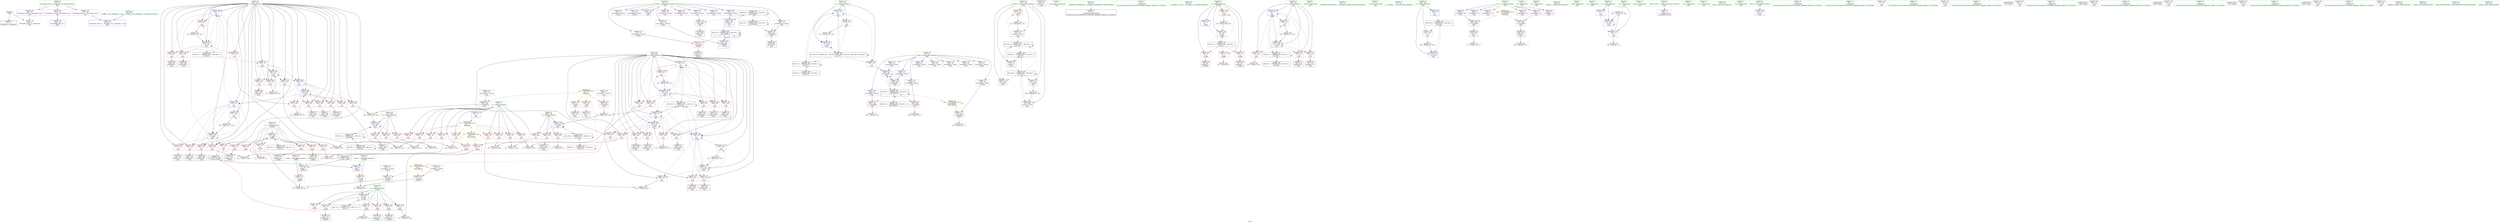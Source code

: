digraph "SVFG" {
	label="SVFG";

	Node0x55926ecffc70 [shape=record,color=grey,label="{NodeID: 0\nNullPtr}"];
	Node0x55926ecffc70 -> Node0x55926ed284d0[style=solid];
	Node0x55926ecffc70 -> Node0x55926ed349b0[style=solid];
	Node0x55926ed2a820 [shape=record,color=red,label="{NodeID: 194\n393\<--163\n\<--i\nmain\n}"];
	Node0x55926ed2a820 -> Node0x55926ed2a0d0[style=solid];
	Node0x55926ed27b90 [shape=record,color=purple,label="{NodeID: 111\n407\<--10\narrayidx102\<--visited\nmain\n}"];
	Node0x55926ed27b90 -> Node0x55926ed34550[style=solid];
	Node0x55926ed14d60 [shape=record,color=green,label="{NodeID: 28\n18\<--19\nmines\<--mines_field_insensitive\nGlob }"];
	Node0x55926ed14d60 -> Node0x55926ed27c60[style=solid];
	Node0x55926ed14d60 -> Node0x55926ed27d30[style=solid];
	Node0x55926ed14d60 -> Node0x55926ed27e00[style=solid];
	Node0x55926ed14d60 -> Node0x55926ed27ed0[style=solid];
	Node0x55926ed14d60 -> Node0x55926ed2c6e0[style=solid];
	Node0x55926ed14d60 -> Node0x55926ed2c7b0[style=solid];
	Node0x55926ed14d60 -> Node0x55926ed2c880[style=solid];
	Node0x55926ed14d60 -> Node0x55926ed2c950[style=solid];
	Node0x55926ed14d60 -> Node0x55926ed2ca20[style=solid];
	Node0x55926ed14d60 -> Node0x55926ed2caf0[style=solid];
	Node0x55926ed31d40 [shape=record,color=black,label="{NodeID: 388\nMR_12V_2 = PHI(MR_12V_3, MR_12V_1, )\npts\{77 \}\n}"];
	Node0x55926ed31d40 -> Node0x55926ed34d20[style=dashed];
	Node0x55926ed2bee0 [shape=record,color=red,label="{NodeID: 222\n411\<--173\n\<--counter\nmain\n}"];
	Node0x55926ed2bee0 -> Node0x55926ed39370[style=solid];
	Node0x55926ed2da20 [shape=record,color=red,label="{NodeID: 139\n113\<--16\n\<--n\n_Z3dfsii\n}"];
	Node0x55926ed2da20 -> Node0x55926ed3b770[style=solid];
	Node0x55926ed285d0 [shape=record,color=black,label="{NodeID: 56\n156\<--14\nmain_ret\<--\nmain\n}"];
	Node0x55926ed3acf0 [shape=record,color=grey,label="{NodeID: 333\n261 = cmp(259, 260, )\n}"];
	Node0x55926ed35540 [shape=record,color=blue,label="{NodeID: 250\n165\<--14\nj\<--\nmain\n}"];
	Node0x55926ed35540 -> Node0x55926ed2aa90[style=dashed];
	Node0x55926ed35540 -> Node0x55926ed2ab60[style=dashed];
	Node0x55926ed35540 -> Node0x55926ed2ac30[style=dashed];
	Node0x55926ed35540 -> Node0x55926ed2ad00[style=dashed];
	Node0x55926ed35540 -> Node0x55926ed2add0[style=dashed];
	Node0x55926ed35540 -> Node0x55926ed2aea0[style=dashed];
	Node0x55926ed35540 -> Node0x55926ed35540[style=dashed];
	Node0x55926ed35540 -> Node0x55926ed35c90[style=dashed];
	Node0x55926ed35540 -> Node0x55926ed35fd0[style=dashed];
	Node0x55926ed35540 -> Node0x55926ed364b0[style=dashed];
	Node0x55926ed35540 -> Node0x55926ed580b0[style=dashed];
	Node0x55926ed2f0e0 [shape=record,color=red,label="{NodeID: 167\n136\<--78\n\<--l\n_Z3dfsii\n}"];
	Node0x55926ed2f0e0 -> Node0x55926ed28e20[style=solid];
	Node0x55926ed29cc0 [shape=record,color=black,label="{NodeID: 84\n349\<--348\nidxprom69\<--\nmain\n}"];
	Node0x55926ecfb620 [shape=record,color=green,label="{NodeID: 1\n7\<--1\n__dso_handle\<--dummyObj\nGlob }"];
	Node0x55926ed2a8f0 [shape=record,color=red,label="{NodeID: 195\n402\<--163\n\<--i\nmain\n}"];
	Node0x55926ed2a8f0 -> Node0x55926ed2a270[style=solid];
	Node0x55926ed27c60 [shape=record,color=purple,label="{NodeID: 112\n135\<--18\narrayidx20\<--mines\n_Z3dfsii\n}"];
	Node0x55926ed12a30 [shape=record,color=green,label="{NodeID: 29\n38\<--42\nllvm.global_ctors\<--llvm.global_ctors_field_insensitive\nGlob }"];
	Node0x55926ed12a30 -> Node0x55926ed2d580[style=solid];
	Node0x55926ed12a30 -> Node0x55926ed2d680[style=solid];
	Node0x55926ed12a30 -> Node0x55926ed2d780[style=solid];
	Node0x55926ed32240 [shape=record,color=black,label="{NodeID: 389\nMR_14V_2 = PHI(MR_14V_3, MR_14V_1, )\npts\{79 \}\n}"];
	Node0x55926ed32240 -> Node0x55926ed34df0[style=dashed];
	Node0x55926ed2bfb0 [shape=record,color=red,label="{NodeID: 223\n428\<--173\n\<--counter\nmain\n}"];
	Node0x55926ed2daf0 [shape=record,color=red,label="{NodeID: 140\n203\<--16\n\<--n\nmain\n}"];
	Node0x55926ed2daf0 -> Node0x55926ed3bef0[style=solid];
	Node0x55926ed286a0 [shape=record,color=black,label="{NodeID: 57\n51\<--52\n\<--_ZNSt8ios_base4InitD1Ev\nCan only get source location for instruction, argument, global var or function.}"];
	Node0x55926ed3ae70 [shape=record,color=grey,label="{NodeID: 334\n250 = cmp(249, 14, )\n}"];
	Node0x55926ed35610 [shape=record,color=blue,label="{NodeID: 251\n171\<--14\nx\<--\nmain\n}"];
	Node0x55926ed35610 -> Node0x55926ed2bc70[style=dashed];
	Node0x55926ed35610 -> Node0x55926ed2bd40[style=dashed];
	Node0x55926ed35610 -> Node0x55926ed35610[style=dashed];
	Node0x55926ed35610 -> Node0x55926ed35950[style=dashed];
	Node0x55926ed35610 -> Node0x55926ed515b0[style=dashed];
	Node0x55926ed35610 -> Node0x55926ed51fb0[style=dashed];
	Node0x55926ed2f1b0 [shape=record,color=red,label="{NodeID: 168\n143\<--78\n\<--l\n_Z3dfsii\n|{<s0>3}}"];
	Node0x55926ed2f1b0:s0 -> Node0x55926ed74240[style=solid,color=red];
	Node0x55926ed29d90 [shape=record,color=black,label="{NodeID: 85\n352\<--351\nidxprom71\<--\nmain\n}"];
	Node0x55926ecfec30 [shape=record,color=green,label="{NodeID: 2\n14\<--1\n\<--dummyObj\nCan only get source location for instruction, argument, global var or function.}"];
	Node0x55926ed2a9c0 [shape=record,color=red,label="{NodeID: 196\n421\<--163\n\<--i\nmain\n}"];
	Node0x55926ed2a9c0 -> Node0x55926ed39970[style=solid];
	Node0x55926ed27d30 [shape=record,color=purple,label="{NodeID: 113\n138\<--18\narrayidx22\<--mines\n_Z3dfsii\n}"];
	Node0x55926ed27d30 -> Node0x55926ed2f4f0[style=solid];
	Node0x55926ed12b00 [shape=record,color=green,label="{NodeID: 30\n43\<--44\n__cxx_global_var_init\<--__cxx_global_var_init_field_insensitive\n}"];
	Node0x55926ed32330 [shape=record,color=black,label="{NodeID: 390\nMR_16V_2 = PHI(MR_16V_6, MR_16V_1, )\npts\{120000 \}\n|{|<s3>3|<s4>10}}"];
	Node0x55926ed32330 -> Node0x55926ed2f420[style=dashed];
	Node0x55926ed32330 -> Node0x55926ed34ec0[style=dashed];
	Node0x55926ed32330 -> Node0x55926ed32330[style=dashed];
	Node0x55926ed32330:s3 -> Node0x55926ed32330[style=dashed,color=blue];
	Node0x55926ed32330:s4 -> Node0x55926ed4a8b0[style=dashed,color=blue];
	Node0x55926ed2c080 [shape=record,color=red,label="{NodeID: 224\n239\<--238\n\<--arrayidx15\nmain\n}"];
	Node0x55926ed2c080 -> Node0x55926ed391f0[style=solid];
	Node0x55926ed2dbc0 [shape=record,color=red,label="{NodeID: 141\n220\<--16\n\<--n\nmain\n}"];
	Node0x55926ed2dbc0 -> Node0x55926ed3bbf0[style=solid];
	Node0x55926ed287a0 [shape=record,color=black,label="{NodeID: 58\n90\<--89\nidxprom\<--\n_Z3dfsii\n}"];
	Node0x55926ed3aff0 [shape=record,color=grey,label="{NodeID: 335\n227 = cmp(225, 226, )\n}"];
	Node0x55926ed356e0 [shape=record,color=blue,label="{NodeID: 252\n161\<--14\nd\<--\nmain\n}"];
	Node0x55926ed356e0 -> Node0x55926ed2f690[style=dashed];
	Node0x55926ed356e0 -> Node0x55926ed2f760[style=dashed];
	Node0x55926ed356e0 -> Node0x55926ed2f830[style=dashed];
	Node0x55926ed356e0 -> Node0x55926ed2f900[style=dashed];
	Node0x55926ed356e0 -> Node0x55926ed356e0[style=dashed];
	Node0x55926ed356e0 -> Node0x55926ed35a20[style=dashed];
	Node0x55926ed356e0 -> Node0x55926ed4fcb0[style=dashed];
	Node0x55926ed2f280 [shape=record,color=red,label="{NodeID: 169\n92\<--91\n\<--arrayidx\n_Z3dfsii\n}"];
	Node0x55926ed2f280 -> Node0x55926ed38d70[style=solid];
	Node0x55926ed29e60 [shape=record,color=black,label="{NodeID: 86\n355\<--354\ntobool73\<--\nmain\n}"];
	Node0x55926ecfea60 [shape=record,color=green,label="{NodeID: 3\n20\<--1\n_ZL2dx\<--dummyObj\nGlob }"];
	Node0x55926ed2aa90 [shape=record,color=red,label="{NodeID: 197\n225\<--165\n\<--j\nmain\n}"];
	Node0x55926ed2aa90 -> Node0x55926ed3aff0[style=solid];
	Node0x55926ed27e00 [shape=record,color=purple,label="{NodeID: 114\n286\<--18\narrayidx36\<--mines\nmain\n}"];
	Node0x55926ed12bd0 [shape=record,color=green,label="{NodeID: 31\n47\<--48\n_ZNSt8ios_base4InitC1Ev\<--_ZNSt8ios_base4InitC1Ev_field_insensitive\n}"];
	Node0x55926ed2c150 [shape=record,color=red,label="{NodeID: 225\n246\<--245\n\<--arrayidx17\nmain\n}"];
	Node0x55926ed2c150 -> Node0x55926ed394f0[style=solid];
	Node0x55926ed2dc90 [shape=record,color=red,label="{NodeID: 142\n226\<--16\n\<--n\nmain\n}"];
	Node0x55926ed2dc90 -> Node0x55926ed3aff0[style=solid];
	Node0x55926ed28870 [shape=record,color=black,label="{NodeID: 59\n97\<--96\nidxprom1\<--\n_Z3dfsii\n}"];
	Node0x55926ed3b170 [shape=record,color=grey,label="{NodeID: 336\n233 = cmp(232, 86, )\n}"];
	Node0x55926ed357b0 [shape=record,color=blue,label="{NodeID: 253\n167\<--240\nk\<--add\nmain\n}"];
	Node0x55926ed357b0 -> Node0x55926ed2b790[style=dashed];
	Node0x55926ed357b0 -> Node0x55926ed2b860[style=dashed];
	Node0x55926ed357b0 -> Node0x55926ed2b930[style=dashed];
	Node0x55926ed357b0 -> Node0x55926ed357b0[style=dashed];
	Node0x55926ed357b0 -> Node0x55926ed4d4b0[style=dashed];
	Node0x55926ed2f350 [shape=record,color=red,label="{NodeID: 170\n99\<--98\n\<--arrayidx2\n_Z3dfsii\n}"];
	Node0x55926ed2f350 -> Node0x55926ed38bf0[style=solid];
	Node0x55926ed29f30 [shape=record,color=black,label="{NodeID: 87\n358\<--357\nidxprom75\<--\nmain\n}"];
	Node0x55926ed10f90 [shape=record,color=green,label="{NodeID: 4\n21\<--1\n_ZL2dy\<--dummyObj\nGlob }"];
	Node0x55926ed2ab60 [shape=record,color=red,label="{NodeID: 198\n242\<--165\n\<--j\nmain\n}"];
	Node0x55926ed2ab60 -> Node0x55926ed394f0[style=solid];
	Node0x55926ed27ed0 [shape=record,color=purple,label="{NodeID: 115\n289\<--18\narrayidx38\<--mines\nmain\n}"];
	Node0x55926ed27ed0 -> Node0x55926ed35af0[style=solid];
	Node0x55926ed12ca0 [shape=record,color=green,label="{NodeID: 32\n53\<--54\n__cxa_atexit\<--__cxa_atexit_field_insensitive\n}"];
	Node0x55926ed571e0 [shape=record,color=black,label="{NodeID: 392\nMR_26V_3 = PHI(MR_26V_4, MR_26V_2, )\npts\{160 \}\n}"];
	Node0x55926ed571e0 -> Node0x55926ed2f5c0[style=dashed];
	Node0x55926ed571e0 -> Node0x55926ed367f0[style=dashed];
	Node0x55926ed388f0 [shape=record,color=grey,label="{NodeID: 309\n275 = Binary(274, 150, )\n}"];
	Node0x55926ed388f0 -> Node0x55926ed35950[style=solid];
	Node0x55926ed2c220 [shape=record,color=red,label="{NodeID: 226\n269\<--268\n\<--arrayidx29\nmain\n}"];
	Node0x55926ed2c220 -> Node0x55926ed294a0[style=solid];
	Node0x55926ed2dd60 [shape=record,color=red,label="{NodeID: 143\n253\<--16\n\<--n\nmain\n}"];
	Node0x55926ed2dd60 -> Node0x55926ed3ab70[style=solid];
	Node0x55926ed28940 [shape=record,color=black,label="{NodeID: 60\n117\<--116\nidxprom11\<--\n_Z3dfsii\n}"];
	Node0x55926ed3b2f0 [shape=record,color=grey,label="{NodeID: 337\n346 = cmp(345, 14, )\n}"];
	Node0x55926ed35880 [shape=record,color=blue,label="{NodeID: 254\n169\<--247\nl\<--add18\nmain\n}"];
	Node0x55926ed35880 -> Node0x55926ed2ba00[style=dashed];
	Node0x55926ed35880 -> Node0x55926ed2bad0[style=dashed];
	Node0x55926ed35880 -> Node0x55926ed2bba0[style=dashed];
	Node0x55926ed35880 -> Node0x55926ed35880[style=dashed];
	Node0x55926ed35880 -> Node0x55926ed4d9b0[style=dashed];
	Node0x55926ed2f420 [shape=record,color=red,label="{NodeID: 171\n122\<--121\n\<--arrayidx14\n_Z3dfsii\n}"];
	Node0x55926ed2f420 -> Node0x55926ed28ae0[style=solid];
	Node0x55926ed2a000 [shape=record,color=black,label="{NodeID: 88\n361\<--360\nidxprom77\<--\nmain\n}"];
	Node0x55926ed11020 [shape=record,color=green,label="{NodeID: 5\n22\<--1\n.str\<--dummyObj\nGlob }"];
	Node0x55926ed2ac30 [shape=record,color=red,label="{NodeID: 199\n287\<--165\n\<--j\nmain\n}"];
	Node0x55926ed2ac30 -> Node0x55926ed29640[style=solid];
	Node0x55926ed2c6e0 [shape=record,color=purple,label="{NodeID: 116\n303\<--18\narrayidx47\<--mines\nmain\n}"];
	Node0x55926ed12d70 [shape=record,color=green,label="{NodeID: 33\n52\<--58\n_ZNSt8ios_base4InitD1Ev\<--_ZNSt8ios_base4InitD1Ev_field_insensitive\n}"];
	Node0x55926ed12d70 -> Node0x55926ed286a0[style=solid];
	Node0x55926ed576b0 [shape=record,color=black,label="{NodeID: 393\nMR_28V_2 = PHI(MR_28V_3, MR_28V_1, )\npts\{162 \}\n}"];
	Node0x55926ed576b0 -> Node0x55926ed4fcb0[style=dashed];
	Node0x55926ed38a70 [shape=record,color=grey,label="{NodeID: 310\n280 = Binary(279, 150, )\n}"];
	Node0x55926ed38a70 -> Node0x55926ed35a20[style=solid];
	Node0x55926ed2c2f0 [shape=record,color=red,label="{NodeID: 227\n297\<--296\n\<--arrayidx42\nmain\n}"];
	Node0x55926ed2c2f0 -> Node0x55926ed298b0[style=solid];
	Node0x55926ed2de30 [shape=record,color=red,label="{NodeID: 144\n260\<--16\n\<--n\nmain\n}"];
	Node0x55926ed2de30 -> Node0x55926ed3acf0[style=solid];
	Node0x55926ed28a10 [shape=record,color=black,label="{NodeID: 61\n120\<--119\nidxprom13\<--\n_Z3dfsii\n}"];
	Node0x55926ed3b470 [shape=record,color=grey,label="{NodeID: 338\n337 = cmp(335, 336, )\n}"];
	Node0x55926ed35950 [shape=record,color=blue,label="{NodeID: 255\n171\<--275\nx\<--inc31\nmain\n}"];
	Node0x55926ed35950 -> Node0x55926ed51fb0[style=dashed];
	Node0x55926ed2f4f0 [shape=record,color=red,label="{NodeID: 172\n139\<--138\n\<--arrayidx22\n_Z3dfsii\n}"];
	Node0x55926ed2f4f0 -> Node0x55926ed3b8f0[style=solid];
	Node0x55926ed2a0d0 [shape=record,color=black,label="{NodeID: 89\n394\<--393\nidxprom93\<--\nmain\n}"];
	Node0x55926ecfefc0 [shape=record,color=green,label="{NodeID: 6\n24\<--1\n.str.1\<--dummyObj\nGlob }"];
	Node0x55926ed2ad00 [shape=record,color=red,label="{NodeID: 200\n294\<--165\n\<--j\nmain\n}"];
	Node0x55926ed2ad00 -> Node0x55926ed297e0[style=solid];
	Node0x55926ed2c7b0 [shape=record,color=purple,label="{NodeID: 117\n306\<--18\narrayidx49\<--mines\nmain\n}"];
	Node0x55926ed2c7b0 -> Node0x55926ed35bc0[style=solid];
	Node0x55926ed12e40 [shape=record,color=green,label="{NodeID: 34\n65\<--66\n_Z3dfsii\<--_Z3dfsii_field_insensitive\n}"];
	Node0x55926ed57bb0 [shape=record,color=black,label="{NodeID: 394\nMR_30V_2 = PHI(MR_30V_13, MR_30V_1, )\npts\{164 \}\n}"];
	Node0x55926ed57bb0 -> Node0x55926ed352d0[style=dashed];
	Node0x55926ed38bf0 [shape=record,color=grey,label="{NodeID: 311\n100 = Binary(95, 99, )\n}"];
	Node0x55926ed38bf0 -> Node0x55926ed34df0[style=solid];
	Node0x55926ed2c3c0 [shape=record,color=red,label="{NodeID: 228\n345\<--344\n\<--arrayidx66\nmain\n}"];
	Node0x55926ed2c3c0 -> Node0x55926ed3b2f0[style=solid];
	Node0x55926ed2df00 [shape=record,color=red,label="{NodeID: 145\n330\<--16\n\<--n\nmain\n}"];
	Node0x55926ed2df00 -> Node0x55926ed3b5f0[style=solid];
	Node0x55926ed28ae0 [shape=record,color=black,label="{NodeID: 62\n123\<--122\ntobool\<--\n_Z3dfsii\n}"];
	Node0x55926ed3b5f0 [shape=record,color=grey,label="{NodeID: 339\n331 = cmp(329, 330, )\n}"];
	Node0x55926ed35a20 [shape=record,color=blue,label="{NodeID: 256\n161\<--280\nd\<--inc33\nmain\n}"];
	Node0x55926ed35a20 -> Node0x55926ed2f690[style=dashed];
	Node0x55926ed35a20 -> Node0x55926ed2f760[style=dashed];
	Node0x55926ed35a20 -> Node0x55926ed2f830[style=dashed];
	Node0x55926ed35a20 -> Node0x55926ed2f900[style=dashed];
	Node0x55926ed35a20 -> Node0x55926ed356e0[style=dashed];
	Node0x55926ed35a20 -> Node0x55926ed35a20[style=dashed];
	Node0x55926ed35a20 -> Node0x55926ed4fcb0[style=dashed];
	Node0x55926ed2f5c0 [shape=record,color=red,label="{NodeID: 173\n425\<--159\n\<--T\nmain\n}"];
	Node0x55926ed2f5c0 -> Node0x55926ed39af0[style=solid];
	Node0x55926ed2a1a0 [shape=record,color=black,label="{NodeID: 90\n397\<--396\nidxprom95\<--\nmain\n}"];
	Node0x55926ecff050 [shape=record,color=green,label="{NodeID: 7\n26\<--1\nstdin\<--dummyObj\nGlob }"];
	Node0x55926ed4d4b0 [shape=record,color=black,label="{NodeID: 367\nMR_34V_4 = PHI(MR_34V_5, MR_34V_3, )\npts\{168 \}\n}"];
	Node0x55926ed4d4b0 -> Node0x55926ed357b0[style=dashed];
	Node0x55926ed4d4b0 -> Node0x55926ed4d4b0[style=dashed];
	Node0x55926ed4d4b0 -> Node0x55926ed585b0[style=dashed];
	Node0x55926ed2add0 [shape=record,color=red,label="{NodeID: 201\n304\<--165\n\<--j\nmain\n}"];
	Node0x55926ed2add0 -> Node0x55926ed29a50[style=solid];
	Node0x55926ed2c880 [shape=record,color=purple,label="{NodeID: 118\n341\<--18\narrayidx64\<--mines\nmain\n}"];
	Node0x55926ed12f10 [shape=record,color=green,label="{NodeID: 35\n70\<--71\ni.addr\<--i.addr_field_insensitive\n_Z3dfsii\n}"];
	Node0x55926ed12f10 -> Node0x55926ed2e3e0[style=solid];
	Node0x55926ed12f10 -> Node0x55926ed34ab0[style=solid];
	Node0x55926ed580b0 [shape=record,color=black,label="{NodeID: 395\nMR_32V_2 = PHI(MR_32V_11, MR_32V_1, )\npts\{166 \}\n}"];
	Node0x55926ed580b0 -> Node0x55926ed35540[style=dashed];
	Node0x55926ed580b0 -> Node0x55926ed35fd0[style=dashed];
	Node0x55926ed580b0 -> Node0x55926ed364b0[style=dashed];
	Node0x55926ed580b0 -> Node0x55926ed580b0[style=dashed];
	Node0x55926ed38d70 [shape=record,color=grey,label="{NodeID: 312\n93 = Binary(88, 92, )\n}"];
	Node0x55926ed38d70 -> Node0x55926ed34d20[style=solid];
	Node0x55926ed2c490 [shape=record,color=red,label="{NodeID: 229\n354\<--353\n\<--arrayidx72\nmain\n}"];
	Node0x55926ed2c490 -> Node0x55926ed29e60[style=solid];
	Node0x55926ed2dfd0 [shape=record,color=red,label="{NodeID: 146\n336\<--16\n\<--n\nmain\n}"];
	Node0x55926ed2dfd0 -> Node0x55926ed3b470[style=solid];
	Node0x55926ed28bb0 [shape=record,color=black,label="{NodeID: 63\n126\<--125\nidxprom15\<--\n_Z3dfsii\n}"];
	Node0x55926ed5c880 [shape=record,color=yellow,style=double,label="{NodeID: 423\n42V_1 = ENCHI(MR_42V_0)\npts\{90000 \}\nFun[main]}"];
	Node0x55926ed5c880 -> Node0x55926ed2c220[style=dashed];
	Node0x55926ed5c880 -> Node0x55926ed2c2f0[style=dashed];
	Node0x55926ed3b770 [shape=record,color=grey,label="{NodeID: 340\n114 = cmp(112, 113, )\n}"];
	Node0x55926ed35af0 [shape=record,color=blue,label="{NodeID: 257\n289\<--283\narrayidx38\<--\nmain\n}"];
	Node0x55926ed35af0 -> Node0x55926ed35af0[style=dashed];
	Node0x55926ed35af0 -> Node0x55926ed35bc0[style=dashed];
	Node0x55926ed35af0 -> Node0x55926ed51ab0[style=dashed];
	Node0x55926ed2f690 [shape=record,color=red,label="{NodeID: 174\n232\<--161\n\<--d\nmain\n}"];
	Node0x55926ed2f690 -> Node0x55926ed3b170[style=solid];
	Node0x55926ed2a270 [shape=record,color=black,label="{NodeID: 91\n403\<--402\nidxprom99\<--\nmain\n}"];
	Node0x55926ecffec0 [shape=record,color=green,label="{NodeID: 8\n27\<--1\n.str.2\<--dummyObj\nGlob }"];
	Node0x55926ed4d9b0 [shape=record,color=black,label="{NodeID: 368\nMR_36V_4 = PHI(MR_36V_5, MR_36V_3, )\npts\{170 \}\n}"];
	Node0x55926ed4d9b0 -> Node0x55926ed35880[style=dashed];
	Node0x55926ed4d9b0 -> Node0x55926ed4d9b0[style=dashed];
	Node0x55926ed4d9b0 -> Node0x55926ed58ab0[style=dashed];
	Node0x55926ed2aea0 [shape=record,color=red,label="{NodeID: 202\n310\<--165\n\<--j\nmain\n}"];
	Node0x55926ed2aea0 -> Node0x55926ed39df0[style=solid];
	Node0x55926ed2c950 [shape=record,color=purple,label="{NodeID: 119\n344\<--18\narrayidx66\<--mines\nmain\n}"];
	Node0x55926ed2c950 -> Node0x55926ed2c3c0[style=solid];
	Node0x55926ed12fe0 [shape=record,color=green,label="{NodeID: 36\n72\<--73\nj.addr\<--j.addr_field_insensitive\n_Z3dfsii\n}"];
	Node0x55926ed12fe0 -> Node0x55926ed2e4b0[style=solid];
	Node0x55926ed12fe0 -> Node0x55926ed34b80[style=solid];
	Node0x55926ed585b0 [shape=record,color=black,label="{NodeID: 396\nMR_34V_2 = PHI(MR_34V_3, MR_34V_1, )\npts\{168 \}\n}"];
	Node0x55926ed585b0 -> Node0x55926ed4d4b0[style=dashed];
	Node0x55926ed585b0 -> Node0x55926ed585b0[style=dashed];
	Node0x55926ed38ef0 [shape=record,color=grey,label="{NodeID: 313\n193 = Binary(192, 194, )\n}"];
	Node0x55926ed38ef0 -> Node0x55926ed35200[style=solid];
	Node0x55926ed2c560 [shape=record,color=red,label="{NodeID: 230\n399\<--398\n\<--arrayidx96\nmain\n}"];
	Node0x55926ed2c560 -> Node0x55926ed3c070[style=solid];
	Node0x55926ed2e0a0 [shape=record,color=red,label="{NodeID: 147\n384\<--16\n\<--n\nmain\n}"];
	Node0x55926ed2e0a0 -> Node0x55926ed3c370[style=solid];
	Node0x55926ed28c80 [shape=record,color=black,label="{NodeID: 64\n129\<--128\nidxprom17\<--\n_Z3dfsii\n}"];
	Node0x55926ed3b8f0 [shape=record,color=grey,label="{NodeID: 341\n140 = cmp(139, 14, )\n}"];
	Node0x55926ed35bc0 [shape=record,color=blue,label="{NodeID: 258\n306\<--194\narrayidx49\<--\nmain\n}"];
	Node0x55926ed35bc0 -> Node0x55926ed35af0[style=dashed];
	Node0x55926ed35bc0 -> Node0x55926ed51ab0[style=dashed];
	Node0x55926ed2f760 [shape=record,color=red,label="{NodeID: 175\n236\<--161\n\<--d\nmain\n}"];
	Node0x55926ed2f760 -> Node0x55926ed29160[style=solid];
	Node0x55926ed2a340 [shape=record,color=black,label="{NodeID: 92\n406\<--405\nidxprom101\<--\nmain\n}"];
	Node0x55926ecfff90 [shape=record,color=green,label="{NodeID: 9\n29\<--1\n.str.3\<--dummyObj\nGlob }"];
	Node0x55926ed2af70 [shape=record,color=red,label="{NodeID: 203\n335\<--165\n\<--j\nmain\n}"];
	Node0x55926ed2af70 -> Node0x55926ed3b470[style=solid];
	Node0x55926ed2ca20 [shape=record,color=purple,label="{NodeID: 120\n395\<--18\narrayidx94\<--mines\nmain\n}"];
	Node0x55926ed130b0 [shape=record,color=green,label="{NodeID: 37\n74\<--75\nd\<--d_field_insensitive\n_Z3dfsii\n}"];
	Node0x55926ed130b0 -> Node0x55926ed2e580[style=solid];
	Node0x55926ed130b0 -> Node0x55926ed2e650[style=solid];
	Node0x55926ed130b0 -> Node0x55926ed2e720[style=solid];
	Node0x55926ed130b0 -> Node0x55926ed2e7f0[style=solid];
	Node0x55926ed130b0 -> Node0x55926ed34c50[style=solid];
	Node0x55926ed130b0 -> Node0x55926ed34f90[style=solid];
	Node0x55926ed58ab0 [shape=record,color=black,label="{NodeID: 397\nMR_36V_2 = PHI(MR_36V_3, MR_36V_1, )\npts\{170 \}\n}"];
	Node0x55926ed58ab0 -> Node0x55926ed4d9b0[style=dashed];
	Node0x55926ed58ab0 -> Node0x55926ed58ab0[style=dashed];
	Node0x55926ed39070 [shape=record,color=grey,label="{NodeID: 314\n214 = Binary(213, 150, )\n}"];
	Node0x55926ed39070 -> Node0x55926ed353a0[style=solid];
	Node0x55926ed34550 [shape=record,color=red,label="{NodeID: 231\n408\<--407\n\<--arrayidx102\nmain\n}"];
	Node0x55926ed34550 -> Node0x55926ed2a410[style=solid];
	Node0x55926ed2e170 [shape=record,color=red,label="{NodeID: 148\n390\<--16\n\<--n\nmain\n}"];
	Node0x55926ed2e170 -> Node0x55926ed3bd70[style=solid];
	Node0x55926ed28d50 [shape=record,color=black,label="{NodeID: 65\n134\<--133\nidxprom19\<--\n_Z3dfsii\n}"];
	Node0x55926ed3ba70 [shape=record,color=grey,label="{NodeID: 342\n110 = cmp(109, 14, )\n}"];
	Node0x55926ed35c90 [shape=record,color=blue,label="{NodeID: 259\n165\<--311\nj\<--inc52\nmain\n}"];
	Node0x55926ed35c90 -> Node0x55926ed2aa90[style=dashed];
	Node0x55926ed35c90 -> Node0x55926ed2ab60[style=dashed];
	Node0x55926ed35c90 -> Node0x55926ed2ac30[style=dashed];
	Node0x55926ed35c90 -> Node0x55926ed2ad00[style=dashed];
	Node0x55926ed35c90 -> Node0x55926ed2add0[style=dashed];
	Node0x55926ed35c90 -> Node0x55926ed2aea0[style=dashed];
	Node0x55926ed35c90 -> Node0x55926ed35540[style=dashed];
	Node0x55926ed35c90 -> Node0x55926ed35c90[style=dashed];
	Node0x55926ed35c90 -> Node0x55926ed35fd0[style=dashed];
	Node0x55926ed35c90 -> Node0x55926ed364b0[style=dashed];
	Node0x55926ed35c90 -> Node0x55926ed580b0[style=dashed];
	Node0x55926ed2f830 [shape=record,color=red,label="{NodeID: 176\n243\<--161\n\<--d\nmain\n}"];
	Node0x55926ed2f830 -> Node0x55926ed29230[style=solid];
	Node0x55926ed2a410 [shape=record,color=black,label="{NodeID: 93\n409\<--408\ntobool103\<--\nmain\n}"];
	Node0x55926ecfed50 [shape=record,color=green,label="{NodeID: 10\n31\<--1\nstdout\<--dummyObj\nGlob }"];
	Node0x55926ed2b040 [shape=record,color=red,label="{NodeID: 204\n342\<--165\n\<--j\nmain\n}"];
	Node0x55926ed2b040 -> Node0x55926ed29bf0[style=solid];
	Node0x55926ed2caf0 [shape=record,color=purple,label="{NodeID: 121\n398\<--18\narrayidx96\<--mines\nmain\n}"];
	Node0x55926ed2caf0 -> Node0x55926ed2c560[style=solid];
	Node0x55926ed13180 [shape=record,color=green,label="{NodeID: 38\n76\<--77\nk\<--k_field_insensitive\n_Z3dfsii\n}"];
	Node0x55926ed13180 -> Node0x55926ed2e8c0[style=solid];
	Node0x55926ed13180 -> Node0x55926ed2e990[style=solid];
	Node0x55926ed13180 -> Node0x55926ed2ea60[style=solid];
	Node0x55926ed13180 -> Node0x55926ed2eb30[style=solid];
	Node0x55926ed13180 -> Node0x55926ed2ec00[style=solid];
	Node0x55926ed13180 -> Node0x55926ed2ecd0[style=solid];
	Node0x55926ed13180 -> Node0x55926ed34d20[style=solid];
	Node0x55926ed58fb0 [shape=record,color=black,label="{NodeID: 398\nMR_38V_2 = PHI(MR_38V_3, MR_38V_1, )\npts\{172 \}\n}"];
	Node0x55926ed58fb0 -> Node0x55926ed515b0[style=dashed];
	Node0x55926ed391f0 [shape=record,color=grey,label="{NodeID: 315\n240 = Binary(235, 239, )\n}"];
	Node0x55926ed391f0 -> Node0x55926ed357b0[style=solid];
	Node0x55926ed345e0 [shape=record,color=blue,label="{NodeID: 232\n13\<--14\nt\<--\nGlob }"];
	Node0x55926ed345e0 -> Node0x55926ed2d880[style=dashed];
	Node0x55926ed345e0 -> Node0x55926ed35200[style=dashed];
	Node0x55926ed2e240 [shape=record,color=red,label="{NodeID: 149\n176\<--26\n\<--stdin\nmain\n}"];
	Node0x55926ed2e240 -> Node0x55926ed28ef0[style=solid];
	Node0x55926ed28e20 [shape=record,color=black,label="{NodeID: 66\n137\<--136\nidxprom21\<--\n_Z3dfsii\n}"];
	Node0x55926ed3bbf0 [shape=record,color=grey,label="{NodeID: 343\n221 = cmp(219, 220, )\n}"];
	Node0x55926ed35d60 [shape=record,color=blue,label="{NodeID: 260\n163\<--316\ni\<--inc55\nmain\n}"];
	Node0x55926ed35d60 -> Node0x55926ed2fc40[style=dashed];
	Node0x55926ed35d60 -> Node0x55926ed2fd10[style=dashed];
	Node0x55926ed35d60 -> Node0x55926ed2fde0[style=dashed];
	Node0x55926ed35d60 -> Node0x55926ed2feb0[style=dashed];
	Node0x55926ed35d60 -> Node0x55926ed2ff80[style=dashed];
	Node0x55926ed35d60 -> Node0x55926ed30050[style=dashed];
	Node0x55926ed35d60 -> Node0x55926ed35d60[style=dashed];
	Node0x55926ed35d60 -> Node0x55926ed35f00[style=dashed];
	Node0x55926ed2f900 [shape=record,color=red,label="{NodeID: 177\n279\<--161\n\<--d\nmain\n}"];
	Node0x55926ed2f900 -> Node0x55926ed38a70[style=solid];
	Node0x55926ed2a4e0 [shape=record,color=purple,label="{NodeID: 94\n49\<--4\n\<--_ZStL8__ioinit\n__cxx_global_var_init\n}"];
	Node0x55926ecfee20 [shape=record,color=green,label="{NodeID: 11\n32\<--1\n.str.4\<--dummyObj\nGlob }"];
	Node0x55926ed2b110 [shape=record,color=red,label="{NodeID: 205\n351\<--165\n\<--j\nmain\n}"];
	Node0x55926ed2b110 -> Node0x55926ed29d90[style=solid];
	Node0x55926ed2cbc0 [shape=record,color=purple,label="{NodeID: 122\n91\<--20\narrayidx\<--_ZL2dx\n_Z3dfsii\n}"];
	Node0x55926ed2cbc0 -> Node0x55926ed2f280[style=solid];
	Node0x55926ed13250 [shape=record,color=green,label="{NodeID: 39\n78\<--79\nl\<--l_field_insensitive\n_Z3dfsii\n}"];
	Node0x55926ed13250 -> Node0x55926ed2eda0[style=solid];
	Node0x55926ed13250 -> Node0x55926ed2ee70[style=solid];
	Node0x55926ed13250 -> Node0x55926ed2ef40[style=solid];
	Node0x55926ed13250 -> Node0x55926ed2f010[style=solid];
	Node0x55926ed13250 -> Node0x55926ed2f0e0[style=solid];
	Node0x55926ed13250 -> Node0x55926ed2f1b0[style=solid];
	Node0x55926ed13250 -> Node0x55926ed34df0[style=solid];
	Node0x55926ed594b0 [shape=record,color=black,label="{NodeID: 399\nMR_40V_2 = PHI(MR_40V_8, MR_40V_1, )\npts\{174 \}\n}"];
	Node0x55926ed594b0 -> Node0x55926ed35e30[style=dashed];
	Node0x55926ed39370 [shape=record,color=grey,label="{NodeID: 316\n412 = Binary(411, 150, )\n}"];
	Node0x55926ed39370 -> Node0x55926ed36580[style=solid];
	Node0x55926ed346b0 [shape=record,color=blue,label="{NodeID: 233\n16\<--14\nn\<--\nGlob }"];
	Node0x55926ed346b0 -> Node0x55926ed4b660[style=dashed];
	Node0x55926ed2e310 [shape=record,color=red,label="{NodeID: 150\n182\<--31\n\<--stdout\nmain\n}"];
	Node0x55926ed2e310 -> Node0x55926ed28fc0[style=solid];
	Node0x55926ed28ef0 [shape=record,color=black,label="{NodeID: 67\n179\<--176\ncall\<--\nmain\n}"];
	Node0x55926ed3bd70 [shape=record,color=grey,label="{NodeID: 344\n391 = cmp(389, 390, )\n}"];
	Node0x55926ed35e30 [shape=record,color=blue,label="{NodeID: 261\n173\<--14\ncounter\<--\nmain\n}"];
	Node0x55926ed35e30 -> Node0x55926ed2bfb0[style=dashed];
	Node0x55926ed35e30 -> Node0x55926ed480b0[style=dashed];
	Node0x55926ed35e30 -> Node0x55926ed4a3b0[style=dashed];
	Node0x55926ed35e30 -> Node0x55926ed594b0[style=dashed];
	Node0x55926ed2f9d0 [shape=record,color=red,label="{NodeID: 178\n202\<--163\n\<--i\nmain\n}"];
	Node0x55926ed2f9d0 -> Node0x55926ed3bef0[style=solid];
	Node0x55926ed2a5b0 [shape=record,color=purple,label="{NodeID: 95\n208\<--8\narrayidx\<--str\nmain\n}"];
	Node0x55926ed12340 [shape=record,color=green,label="{NodeID: 12\n34\<--1\n.str.5\<--dummyObj\nGlob }"];
	Node0x55926ed2b1e0 [shape=record,color=red,label="{NodeID: 206\n360\<--165\n\<--j\nmain\n}"];
	Node0x55926ed2b1e0 -> Node0x55926ed2a000[style=solid];
	Node0x55926ed2cc90 [shape=record,color=purple,label="{NodeID: 123\n238\<--20\narrayidx15\<--_ZL2dx\nmain\n}"];
	Node0x55926ed2cc90 -> Node0x55926ed2c080[style=solid];
	Node0x55926ed13320 [shape=record,color=green,label="{NodeID: 40\n154\<--155\nmain\<--main_field_insensitive\n}"];
	Node0x55926ed599b0 [shape=record,color=black,label="{NodeID: 400\nMR_16V_2 = PHI(MR_16V_3, MR_16V_1, )\npts\{120000 \}\n}"];
	Node0x55926ed599b0 -> Node0x55926ed34550[style=dashed];
	Node0x55926ed599b0 -> Node0x55926ed4a8b0[style=dashed];
	Node0x55926ed599b0 -> Node0x55926ed599b0[style=dashed];
	Node0x55926ed394f0 [shape=record,color=grey,label="{NodeID: 317\n247 = Binary(242, 246, )\n}"];
	Node0x55926ed394f0 -> Node0x55926ed35880[style=solid];
	Node0x55926ed347b0 [shape=record,color=blue,label="{NodeID: 234\n454\<--39\nllvm.global_ctors_0\<--\nGlob }"];
	Node0x55926ed2e3e0 [shape=record,color=red,label="{NodeID: 151\n88\<--70\n\<--i.addr\n_Z3dfsii\n}"];
	Node0x55926ed2e3e0 -> Node0x55926ed38d70[style=solid];
	Node0x55926ed28fc0 [shape=record,color=black,label="{NodeID: 68\n185\<--182\ncall1\<--\nmain\n}"];
	Node0x55926ed3bef0 [shape=record,color=grey,label="{NodeID: 345\n204 = cmp(202, 203, )\n}"];
	Node0x55926ed35f00 [shape=record,color=blue,label="{NodeID: 262\n163\<--14\ni\<--\nmain\n}"];
	Node0x55926ed35f00 -> Node0x55926ed30120[style=dashed];
	Node0x55926ed35f00 -> Node0x55926ed301f0[style=dashed];
	Node0x55926ed35f00 -> Node0x55926ed302c0[style=dashed];
	Node0x55926ed35f00 -> Node0x55926ed30390[style=dashed];
	Node0x55926ed35f00 -> Node0x55926ed30460[style=dashed];
	Node0x55926ed35f00 -> Node0x55926ed2a680[style=dashed];
	Node0x55926ed35f00 -> Node0x55926ed36310[style=dashed];
	Node0x55926ed35f00 -> Node0x55926ed363e0[style=dashed];
	Node0x55926ed2faa0 [shape=record,color=red,label="{NodeID: 179\n206\<--163\n\<--i\nmain\n}"];
	Node0x55926ed2faa0 -> Node0x55926ed29090[style=solid];
	Node0x55926ed26f60 [shape=record,color=purple,label="{NodeID: 96\n209\<--8\narraydecay\<--str\nmain\n}"];
	Node0x55926ed12410 [shape=record,color=green,label="{NodeID: 13\n36\<--1\n.str.6\<--dummyObj\nGlob }"];
	Node0x55926ed2b2b0 [shape=record,color=red,label="{NodeID: 207\n365\<--165\n\<--j\nmain\n|{<s0>10}}"];
	Node0x55926ed2b2b0:s0 -> Node0x55926ed74240[style=solid,color=red];
	Node0x55926ed2cd60 [shape=record,color=purple,label="{NodeID: 124\n98\<--21\narrayidx2\<--_ZL2dy\n_Z3dfsii\n}"];
	Node0x55926ed2cd60 -> Node0x55926ed2f350[style=solid];
	Node0x55926ed13420 [shape=record,color=green,label="{NodeID: 41\n157\<--158\nretval\<--retval_field_insensitive\nmain\n}"];
	Node0x55926ed13420 -> Node0x55926ed35060[style=solid];
	Node0x55926ed59eb0 [shape=record,color=black,label="{NodeID: 401\nMR_18V_2 = PHI(MR_18V_3, MR_18V_1, )\npts\{190000 \}\n}"];
	Node0x55926ed59eb0 -> Node0x55926ed51ab0[style=dashed];
	Node0x55926ed39670 [shape=record,color=grey,label="{NodeID: 318\n417 = Binary(416, 150, )\n}"];
	Node0x55926ed39670 -> Node0x55926ed36650[style=solid];
	Node0x55926ed348b0 [shape=record,color=blue,label="{NodeID: 235\n455\<--40\nllvm.global_ctors_1\<--_GLOBAL__sub_I_sgtlaugh_0_1.cpp\nGlob }"];
	Node0x55926ed2e4b0 [shape=record,color=red,label="{NodeID: 152\n95\<--72\n\<--j.addr\n_Z3dfsii\n}"];
	Node0x55926ed2e4b0 -> Node0x55926ed38bf0[style=solid];
	Node0x55926ed29090 [shape=record,color=black,label="{NodeID: 69\n207\<--206\nidxprom\<--\nmain\n}"];
	Node0x55926ed3c070 [shape=record,color=grey,label="{NodeID: 346\n400 = cmp(399, 14, )\n}"];
	Node0x55926ed35fd0 [shape=record,color=blue,label="{NodeID: 263\n165\<--14\nj\<--\nmain\n}"];
	Node0x55926ed35fd0 -> Node0x55926ed2af70[style=dashed];
	Node0x55926ed35fd0 -> Node0x55926ed2b040[style=dashed];
	Node0x55926ed35fd0 -> Node0x55926ed2b110[style=dashed];
	Node0x55926ed35fd0 -> Node0x55926ed2b1e0[style=dashed];
	Node0x55926ed35fd0 -> Node0x55926ed2b2b0[style=dashed];
	Node0x55926ed35fd0 -> Node0x55926ed2b380[style=dashed];
	Node0x55926ed35fd0 -> Node0x55926ed35fd0[style=dashed];
	Node0x55926ed35fd0 -> Node0x55926ed36240[style=dashed];
	Node0x55926ed35fd0 -> Node0x55926ed364b0[style=dashed];
	Node0x55926ed35fd0 -> Node0x55926ed580b0[style=dashed];
	Node0x55926ed2fb70 [shape=record,color=red,label="{NodeID: 180\n213\<--163\n\<--i\nmain\n}"];
	Node0x55926ed2fb70 -> Node0x55926ed39070[style=solid];
	Node0x55926ed27030 [shape=record,color=purple,label="{NodeID: 97\n265\<--8\narrayidx27\<--str\nmain\n}"];
	Node0x55926ed124e0 [shape=record,color=green,label="{NodeID: 14\n39\<--1\n\<--dummyObj\nCan only get source location for instruction, argument, global var or function.}"];
	Node0x55926ed2b380 [shape=record,color=red,label="{NodeID: 208\n372\<--165\n\<--j\nmain\n}"];
	Node0x55926ed2b380 -> Node0x55926ed3a0f0[style=solid];
	Node0x55926ed2ce30 [shape=record,color=purple,label="{NodeID: 125\n245\<--21\narrayidx17\<--_ZL2dy\nmain\n}"];
	Node0x55926ed2ce30 -> Node0x55926ed2c150[style=solid];
	Node0x55926ed134f0 [shape=record,color=green,label="{NodeID: 42\n159\<--160\nT\<--T_field_insensitive\nmain\n}"];
	Node0x55926ed134f0 -> Node0x55926ed2f5c0[style=solid];
	Node0x55926ed134f0 -> Node0x55926ed35130[style=solid];
	Node0x55926ed134f0 -> Node0x55926ed367f0[style=solid];
	Node0x55926ed5a3b0 [shape=record,color=yellow,style=double,label="{NodeID: 402\n2V_1 = ENCHI(MR_2V_0)\npts\{1 \}\nFun[_Z3dfsii]|{|<s2>3}}"];
	Node0x55926ed5a3b0 -> Node0x55926ed2f280[style=dashed];
	Node0x55926ed5a3b0 -> Node0x55926ed2f350[style=dashed];
	Node0x55926ed5a3b0:s2 -> Node0x55926ed5a3b0[style=dashed,color=red];
	Node0x55926ed397f0 [shape=record,color=grey,label="{NodeID: 319\n149 = Binary(148, 150, )\n}"];
	Node0x55926ed397f0 -> Node0x55926ed34f90[style=solid];
	Node0x55926ed349b0 [shape=record,color=blue, style = dotted,label="{NodeID: 236\n456\<--3\nllvm.global_ctors_2\<--dummyVal\nGlob }"];
	Node0x55926ed2e580 [shape=record,color=red,label="{NodeID: 153\n84\<--74\n\<--d\n_Z3dfsii\n}"];
	Node0x55926ed2e580 -> Node0x55926ed3a870[style=solid];
	Node0x55926ed29160 [shape=record,color=black,label="{NodeID: 70\n237\<--236\nidxprom14\<--\nmain\n}"];
	Node0x55926ed3c1f0 [shape=record,color=grey,label="{NodeID: 347\n196 = cmp(192, 14, )\n}"];
	Node0x55926ed360a0 [shape=record,color=blue,label="{NodeID: 264\n362\<--132\narrayidx78\<--\nmain\n|{<s0>10}}"];
	Node0x55926ed360a0:s0 -> Node0x55926ed32330[style=dashed,color=red];
	Node0x55926ed2fc40 [shape=record,color=red,label="{NodeID: 181\n219\<--163\n\<--i\nmain\n}"];
	Node0x55926ed2fc40 -> Node0x55926ed3bbf0[style=solid];
	Node0x55926ed27100 [shape=record,color=purple,label="{NodeID: 98\n268\<--8\narrayidx29\<--str\nmain\n}"];
	Node0x55926ed27100 -> Node0x55926ed2c220[style=solid];
	Node0x55926ed118e0 [shape=record,color=green,label="{NodeID: 15\n86\<--1\n\<--dummyObj\nCan only get source location for instruction, argument, global var or function.}"];
	Node0x55926ed4fcb0 [shape=record,color=black,label="{NodeID: 375\nMR_28V_3 = PHI(MR_28V_4, MR_28V_2, )\npts\{162 \}\n}"];
	Node0x55926ed4fcb0 -> Node0x55926ed356e0[style=dashed];
	Node0x55926ed4fcb0 -> Node0x55926ed4fcb0[style=dashed];
	Node0x55926ed4fcb0 -> Node0x55926ed576b0[style=dashed];
	Node0x55926ed2b450 [shape=record,color=red,label="{NodeID: 209\n389\<--165\n\<--j\nmain\n}"];
	Node0x55926ed2b450 -> Node0x55926ed3bd70[style=solid];
	Node0x55926ed2cf00 [shape=record,color=purple,label="{NodeID: 126\n177\<--22\n\<--.str\nmain\n}"];
	Node0x55926ed26c90 [shape=record,color=green,label="{NodeID: 43\n161\<--162\nd\<--d_field_insensitive\nmain\n}"];
	Node0x55926ed26c90 -> Node0x55926ed2f690[style=solid];
	Node0x55926ed26c90 -> Node0x55926ed2f760[style=solid];
	Node0x55926ed26c90 -> Node0x55926ed2f830[style=solid];
	Node0x55926ed26c90 -> Node0x55926ed2f900[style=solid];
	Node0x55926ed26c90 -> Node0x55926ed356e0[style=solid];
	Node0x55926ed26c90 -> Node0x55926ed35a20[style=solid];
	Node0x55926ed5aed0 [shape=record,color=yellow,style=double,label="{NodeID: 403\n4V_1 = ENCHI(MR_4V_0)\npts\{17 \}\nFun[_Z3dfsii]|{|<s2>3}}"];
	Node0x55926ed5aed0 -> Node0x55926ed2d950[style=dashed];
	Node0x55926ed5aed0 -> Node0x55926ed2da20[style=dashed];
	Node0x55926ed5aed0:s2 -> Node0x55926ed5aed0[style=dashed,color=red];
	Node0x55926ed39970 [shape=record,color=grey,label="{NodeID: 320\n422 = Binary(421, 150, )\n}"];
	Node0x55926ed39970 -> Node0x55926ed36720[style=solid];
	Node0x55926ed34ab0 [shape=record,color=blue,label="{NodeID: 237\n70\<--68\ni.addr\<--i\n_Z3dfsii\n}"];
	Node0x55926ed34ab0 -> Node0x55926ed2e3e0[style=dashed];
	Node0x55926ed2e650 [shape=record,color=red,label="{NodeID: 154\n89\<--74\n\<--d\n_Z3dfsii\n}"];
	Node0x55926ed2e650 -> Node0x55926ed287a0[style=solid];
	Node0x55926ed29230 [shape=record,color=black,label="{NodeID: 71\n244\<--243\nidxprom16\<--\nmain\n}"];
	Node0x55926ed3c370 [shape=record,color=grey,label="{NodeID: 348\n385 = cmp(383, 384, )\n}"];
	Node0x55926ed36170 [shape=record,color=blue,label="{NodeID: 265\n173\<--368\ncounter\<--inc79\nmain\n}"];
	Node0x55926ed36170 -> Node0x55926ed4a3b0[style=dashed];
	Node0x55926ed2fd10 [shape=record,color=red,label="{NodeID: 182\n235\<--163\n\<--i\nmain\n}"];
	Node0x55926ed2fd10 -> Node0x55926ed391f0[style=solid];
	Node0x55926ed271d0 [shape=record,color=purple,label="{NodeID: 99\n293\<--8\narrayidx40\<--str\nmain\n}"];
	Node0x55926ed119b0 [shape=record,color=green,label="{NodeID: 16\n132\<--1\n\<--dummyObj\nCan only get source location for instruction, argument, global var or function.}"];
	Node0x55926ed2b520 [shape=record,color=red,label="{NodeID: 210\n396\<--165\n\<--j\nmain\n}"];
	Node0x55926ed2b520 -> Node0x55926ed2a1a0[style=solid];
	Node0x55926ed2cfd0 [shape=record,color=purple,label="{NodeID: 127\n178\<--24\n\<--.str.1\nmain\n}"];
	Node0x55926ed26d20 [shape=record,color=green,label="{NodeID: 44\n163\<--164\ni\<--i_field_insensitive\nmain\n}"];
	Node0x55926ed26d20 -> Node0x55926ed2f9d0[style=solid];
	Node0x55926ed26d20 -> Node0x55926ed2faa0[style=solid];
	Node0x55926ed26d20 -> Node0x55926ed2fb70[style=solid];
	Node0x55926ed26d20 -> Node0x55926ed2fc40[style=solid];
	Node0x55926ed26d20 -> Node0x55926ed2fd10[style=solid];
	Node0x55926ed26d20 -> Node0x55926ed2fde0[style=solid];
	Node0x55926ed26d20 -> Node0x55926ed2feb0[style=solid];
	Node0x55926ed26d20 -> Node0x55926ed2ff80[style=solid];
	Node0x55926ed26d20 -> Node0x55926ed30050[style=solid];
	Node0x55926ed26d20 -> Node0x55926ed30120[style=solid];
	Node0x55926ed26d20 -> Node0x55926ed301f0[style=solid];
	Node0x55926ed26d20 -> Node0x55926ed302c0[style=solid];
	Node0x55926ed26d20 -> Node0x55926ed30390[style=solid];
	Node0x55926ed26d20 -> Node0x55926ed30460[style=solid];
	Node0x55926ed26d20 -> Node0x55926ed2a680[style=solid];
	Node0x55926ed26d20 -> Node0x55926ed2a750[style=solid];
	Node0x55926ed26d20 -> Node0x55926ed2a820[style=solid];
	Node0x55926ed26d20 -> Node0x55926ed2a8f0[style=solid];
	Node0x55926ed26d20 -> Node0x55926ed2a9c0[style=solid];
	Node0x55926ed26d20 -> Node0x55926ed352d0[style=solid];
	Node0x55926ed26d20 -> Node0x55926ed353a0[style=solid];
	Node0x55926ed26d20 -> Node0x55926ed35470[style=solid];
	Node0x55926ed26d20 -> Node0x55926ed35d60[style=solid];
	Node0x55926ed26d20 -> Node0x55926ed35f00[style=solid];
	Node0x55926ed26d20 -> Node0x55926ed36310[style=solid];
	Node0x55926ed26d20 -> Node0x55926ed363e0[style=solid];
	Node0x55926ed26d20 -> Node0x55926ed36720[style=solid];
	Node0x55926ed39af0 [shape=record,color=grey,label="{NodeID: 321\n426 = Binary(425, 150, )\n}"];
	Node0x55926ed39af0 -> Node0x55926ed367f0[style=solid];
	Node0x55926ed34b80 [shape=record,color=blue,label="{NodeID: 238\n72\<--69\nj.addr\<--j\n_Z3dfsii\n}"];
	Node0x55926ed34b80 -> Node0x55926ed2e4b0[style=dashed];
	Node0x55926ed2e720 [shape=record,color=red,label="{NodeID: 155\n96\<--74\n\<--d\n_Z3dfsii\n}"];
	Node0x55926ed2e720 -> Node0x55926ed28870[style=solid];
	Node0x55926ed29300 [shape=record,color=black,label="{NodeID: 72\n264\<--263\nidxprom26\<--\nmain\n}"];
	Node0x55926ed3c4f0 [shape=record,color=grey,label="{NodeID: 349\n299 = cmp(298, 272, )\n}"];
	Node0x55926ed36240 [shape=record,color=blue,label="{NodeID: 266\n165\<--373\nj\<--inc82\nmain\n}"];
	Node0x55926ed36240 -> Node0x55926ed2af70[style=dashed];
	Node0x55926ed36240 -> Node0x55926ed2b040[style=dashed];
	Node0x55926ed36240 -> Node0x55926ed2b110[style=dashed];
	Node0x55926ed36240 -> Node0x55926ed2b1e0[style=dashed];
	Node0x55926ed36240 -> Node0x55926ed2b2b0[style=dashed];
	Node0x55926ed36240 -> Node0x55926ed2b380[style=dashed];
	Node0x55926ed36240 -> Node0x55926ed35fd0[style=dashed];
	Node0x55926ed36240 -> Node0x55926ed36240[style=dashed];
	Node0x55926ed36240 -> Node0x55926ed364b0[style=dashed];
	Node0x55926ed36240 -> Node0x55926ed580b0[style=dashed];
	Node0x55926ed2fde0 [shape=record,color=red,label="{NodeID: 183\n284\<--163\n\<--i\nmain\n}"];
	Node0x55926ed2fde0 -> Node0x55926ed29570[style=solid];
	Node0x55926ed272a0 [shape=record,color=purple,label="{NodeID: 100\n296\<--8\narrayidx42\<--str\nmain\n}"];
	Node0x55926ed272a0 -> Node0x55926ed2c2f0[style=solid];
	Node0x55926ed11a80 [shape=record,color=green,label="{NodeID: 17\n150\<--1\n\<--dummyObj\nCan only get source location for instruction, argument, global var or function.}"];
	Node0x55926ed734f0 [shape=record,color=black,label="{NodeID: 460\n50 = PHI()\n}"];
	Node0x55926ed2b5f0 [shape=record,color=red,label="{NodeID: 211\n405\<--165\n\<--j\nmain\n}"];
	Node0x55926ed2b5f0 -> Node0x55926ed2a340[style=solid];
	Node0x55926ed2d0a0 [shape=record,color=purple,label="{NodeID: 128\n183\<--27\n\<--.str.2\nmain\n}"];
	Node0x55926ed26db0 [shape=record,color=green,label="{NodeID: 45\n165\<--166\nj\<--j_field_insensitive\nmain\n}"];
	Node0x55926ed26db0 -> Node0x55926ed2aa90[style=solid];
	Node0x55926ed26db0 -> Node0x55926ed2ab60[style=solid];
	Node0x55926ed26db0 -> Node0x55926ed2ac30[style=solid];
	Node0x55926ed26db0 -> Node0x55926ed2ad00[style=solid];
	Node0x55926ed26db0 -> Node0x55926ed2add0[style=solid];
	Node0x55926ed26db0 -> Node0x55926ed2aea0[style=solid];
	Node0x55926ed26db0 -> Node0x55926ed2af70[style=solid];
	Node0x55926ed26db0 -> Node0x55926ed2b040[style=solid];
	Node0x55926ed26db0 -> Node0x55926ed2b110[style=solid];
	Node0x55926ed26db0 -> Node0x55926ed2b1e0[style=solid];
	Node0x55926ed26db0 -> Node0x55926ed2b2b0[style=solid];
	Node0x55926ed26db0 -> Node0x55926ed2b380[style=solid];
	Node0x55926ed26db0 -> Node0x55926ed2b450[style=solid];
	Node0x55926ed26db0 -> Node0x55926ed2b520[style=solid];
	Node0x55926ed26db0 -> Node0x55926ed2b5f0[style=solid];
	Node0x55926ed26db0 -> Node0x55926ed2b6c0[style=solid];
	Node0x55926ed26db0 -> Node0x55926ed35540[style=solid];
	Node0x55926ed26db0 -> Node0x55926ed35c90[style=solid];
	Node0x55926ed26db0 -> Node0x55926ed35fd0[style=solid];
	Node0x55926ed26db0 -> Node0x55926ed36240[style=solid];
	Node0x55926ed26db0 -> Node0x55926ed364b0[style=solid];
	Node0x55926ed26db0 -> Node0x55926ed36650[style=solid];
	Node0x55926ed39c70 [shape=record,color=grey,label="{NodeID: 322\n316 = Binary(315, 150, )\n}"];
	Node0x55926ed39c70 -> Node0x55926ed35d60[style=solid];
	Node0x55926ed34c50 [shape=record,color=blue,label="{NodeID: 239\n74\<--14\nd\<--\n_Z3dfsii\n}"];
	Node0x55926ed34c50 -> Node0x55926ed31840[style=dashed];
	Node0x55926ed2e7f0 [shape=record,color=red,label="{NodeID: 156\n148\<--74\n\<--d\n_Z3dfsii\n}"];
	Node0x55926ed2e7f0 -> Node0x55926ed397f0[style=solid];
	Node0x55926ed293d0 [shape=record,color=black,label="{NodeID: 73\n267\<--266\nidxprom28\<--\nmain\n}"];
	Node0x55926ed36310 [shape=record,color=blue,label="{NodeID: 267\n163\<--378\ni\<--inc85\nmain\n}"];
	Node0x55926ed36310 -> Node0x55926ed30120[style=dashed];
	Node0x55926ed36310 -> Node0x55926ed301f0[style=dashed];
	Node0x55926ed36310 -> Node0x55926ed302c0[style=dashed];
	Node0x55926ed36310 -> Node0x55926ed30390[style=dashed];
	Node0x55926ed36310 -> Node0x55926ed30460[style=dashed];
	Node0x55926ed36310 -> Node0x55926ed2a680[style=dashed];
	Node0x55926ed36310 -> Node0x55926ed36310[style=dashed];
	Node0x55926ed36310 -> Node0x55926ed363e0[style=dashed];
	Node0x55926ed2feb0 [shape=record,color=red,label="{NodeID: 184\n291\<--163\n\<--i\nmain\n}"];
	Node0x55926ed2feb0 -> Node0x55926ed29710[style=solid];
	Node0x55926ed27370 [shape=record,color=purple,label="{NodeID: 101\n118\<--10\narrayidx12\<--visited\n_Z3dfsii\n}"];
	Node0x55926ed11b50 [shape=record,color=green,label="{NodeID: 18\n194\<--1\n\<--dummyObj\nCan only get source location for instruction, argument, global var or function.}"];
	Node0x55926ed73bc0 [shape=record,color=black,label="{NodeID: 461\n188 = PHI()\n}"];
	Node0x55926ed2b6c0 [shape=record,color=red,label="{NodeID: 212\n416\<--165\n\<--j\nmain\n}"];
	Node0x55926ed2b6c0 -> Node0x55926ed39670[style=solid];
	Node0x55926ed2d170 [shape=record,color=purple,label="{NodeID: 129\n184\<--29\n\<--.str.3\nmain\n}"];
	Node0x55926ed26e40 [shape=record,color=green,label="{NodeID: 46\n167\<--168\nk\<--k_field_insensitive\nmain\n}"];
	Node0x55926ed26e40 -> Node0x55926ed2b790[style=solid];
	Node0x55926ed26e40 -> Node0x55926ed2b860[style=solid];
	Node0x55926ed26e40 -> Node0x55926ed2b930[style=solid];
	Node0x55926ed26e40 -> Node0x55926ed357b0[style=solid];
	Node0x55926ed39df0 [shape=record,color=grey,label="{NodeID: 323\n311 = Binary(310, 150, )\n}"];
	Node0x55926ed39df0 -> Node0x55926ed35c90[style=solid];
	Node0x55926ed34d20 [shape=record,color=blue,label="{NodeID: 240\n76\<--93\nk\<--add\n_Z3dfsii\n}"];
	Node0x55926ed34d20 -> Node0x55926ed2e8c0[style=dashed];
	Node0x55926ed34d20 -> Node0x55926ed2e990[style=dashed];
	Node0x55926ed34d20 -> Node0x55926ed2ea60[style=dashed];
	Node0x55926ed34d20 -> Node0x55926ed2eb30[style=dashed];
	Node0x55926ed34d20 -> Node0x55926ed2ec00[style=dashed];
	Node0x55926ed34d20 -> Node0x55926ed2ecd0[style=dashed];
	Node0x55926ed34d20 -> Node0x55926ed31d40[style=dashed];
	Node0x55926ed2e8c0 [shape=record,color=red,label="{NodeID: 157\n102\<--76\n\<--k\n_Z3dfsii\n}"];
	Node0x55926ed2e8c0 -> Node0x55926ed3a6f0[style=solid];
	Node0x55926ed294a0 [shape=record,color=black,label="{NodeID: 74\n270\<--269\nconv\<--\nmain\n}"];
	Node0x55926ed294a0 -> Node0x55926ed3a3f0[style=solid];
	Node0x55926ed480b0 [shape=record,color=black,label="{NodeID: 351\nMR_40V_9 = PHI(MR_40V_11, MR_40V_8, )\npts\{174 \}\n}"];
	Node0x55926ed480b0 -> Node0x55926ed2bee0[style=dashed];
	Node0x55926ed480b0 -> Node0x55926ed2bfb0[style=dashed];
	Node0x55926ed480b0 -> Node0x55926ed36580[style=dashed];
	Node0x55926ed480b0 -> Node0x55926ed480b0[style=dashed];
	Node0x55926ed480b0 -> Node0x55926ed594b0[style=dashed];
	Node0x55926ed363e0 [shape=record,color=blue,label="{NodeID: 268\n163\<--14\ni\<--\nmain\n}"];
	Node0x55926ed363e0 -> Node0x55926ed2a750[style=dashed];
	Node0x55926ed363e0 -> Node0x55926ed2a820[style=dashed];
	Node0x55926ed363e0 -> Node0x55926ed2a8f0[style=dashed];
	Node0x55926ed363e0 -> Node0x55926ed2a9c0[style=dashed];
	Node0x55926ed363e0 -> Node0x55926ed36720[style=dashed];
	Node0x55926ed363e0 -> Node0x55926ed57bb0[style=dashed];
	Node0x55926ed2ff80 [shape=record,color=red,label="{NodeID: 185\n301\<--163\n\<--i\nmain\n}"];
	Node0x55926ed2ff80 -> Node0x55926ed29980[style=solid];
	Node0x55926ed27440 [shape=record,color=purple,label="{NodeID: 102\n121\<--10\narrayidx14\<--visited\n_Z3dfsii\n}"];
	Node0x55926ed27440 -> Node0x55926ed2f420[style=solid];
	Node0x55926ed14610 [shape=record,color=green,label="{NodeID: 19\n272\<--1\n\<--dummyObj\nCan only get source location for instruction, argument, global var or function.}"];
	Node0x55926ed73cc0 [shape=record,color=black,label="{NodeID: 462\n199 = PHI()\n}"];
	Node0x55926ed2b790 [shape=record,color=red,label="{NodeID: 213\n249\<--167\n\<--k\nmain\n}"];
	Node0x55926ed2b790 -> Node0x55926ed3ae70[style=solid];
	Node0x55926ed2d240 [shape=record,color=purple,label="{NodeID: 130\n187\<--32\n\<--.str.4\nmain\n}"];
	Node0x55926ed26ed0 [shape=record,color=green,label="{NodeID: 47\n169\<--170\nl\<--l_field_insensitive\nmain\n}"];
	Node0x55926ed26ed0 -> Node0x55926ed2ba00[style=solid];
	Node0x55926ed26ed0 -> Node0x55926ed2bad0[style=solid];
	Node0x55926ed26ed0 -> Node0x55926ed2bba0[style=solid];
	Node0x55926ed26ed0 -> Node0x55926ed35880[style=solid];
	Node0x55926ed39f70 [shape=record,color=grey,label="{NodeID: 324\n378 = Binary(377, 150, )\n}"];
	Node0x55926ed39f70 -> Node0x55926ed36310[style=solid];
	Node0x55926ed34df0 [shape=record,color=blue,label="{NodeID: 241\n78\<--100\nl\<--add3\n_Z3dfsii\n}"];
	Node0x55926ed34df0 -> Node0x55926ed2eda0[style=dashed];
	Node0x55926ed34df0 -> Node0x55926ed2ee70[style=dashed];
	Node0x55926ed34df0 -> Node0x55926ed2ef40[style=dashed];
	Node0x55926ed34df0 -> Node0x55926ed2f010[style=dashed];
	Node0x55926ed34df0 -> Node0x55926ed2f0e0[style=dashed];
	Node0x55926ed34df0 -> Node0x55926ed2f1b0[style=dashed];
	Node0x55926ed34df0 -> Node0x55926ed32240[style=dashed];
	Node0x55926ed2e990 [shape=record,color=red,label="{NodeID: 158\n105\<--76\n\<--k\n_Z3dfsii\n}"];
	Node0x55926ed2e990 -> Node0x55926ed3a570[style=solid];
	Node0x55926ed29570 [shape=record,color=black,label="{NodeID: 75\n285\<--284\nidxprom35\<--\nmain\n}"];
	Node0x55926ed364b0 [shape=record,color=blue,label="{NodeID: 269\n165\<--14\nj\<--\nmain\n}"];
	Node0x55926ed364b0 -> Node0x55926ed2b450[style=dashed];
	Node0x55926ed364b0 -> Node0x55926ed2b520[style=dashed];
	Node0x55926ed364b0 -> Node0x55926ed2b5f0[style=dashed];
	Node0x55926ed364b0 -> Node0x55926ed2b6c0[style=dashed];
	Node0x55926ed364b0 -> Node0x55926ed364b0[style=dashed];
	Node0x55926ed364b0 -> Node0x55926ed36650[style=dashed];
	Node0x55926ed364b0 -> Node0x55926ed580b0[style=dashed];
	Node0x55926ed30050 [shape=record,color=red,label="{NodeID: 186\n315\<--163\n\<--i\nmain\n}"];
	Node0x55926ed30050 -> Node0x55926ed39c70[style=solid];
	Node0x55926ed27510 [shape=record,color=purple,label="{NodeID: 103\n127\<--10\narrayidx16\<--visited\n_Z3dfsii\n}"];
	Node0x55926ed146e0 [shape=record,color=green,label="{NodeID: 20\n321\<--1\n\<--dummyObj\nCan only get source location for instruction, argument, global var or function.}"];
	Node0x55926ed73dc0 [shape=record,color=black,label="{NodeID: 463\n211 = PHI()\n}"];
	Node0x55926ed515b0 [shape=record,color=black,label="{NodeID: 380\nMR_38V_3 = PHI(MR_38V_4, MR_38V_2, )\npts\{172 \}\n}"];
	Node0x55926ed515b0 -> Node0x55926ed35610[style=dashed];
	Node0x55926ed515b0 -> Node0x55926ed515b0[style=dashed];
	Node0x55926ed515b0 -> Node0x55926ed58fb0[style=dashed];
	Node0x55926ed2b860 [shape=record,color=red,label="{NodeID: 214\n252\<--167\n\<--k\nmain\n}"];
	Node0x55926ed2b860 -> Node0x55926ed3ab70[style=solid];
	Node0x55926ed2d310 [shape=record,color=purple,label="{NodeID: 131\n198\<--32\n\<--.str.4\nmain\n}"];
	Node0x55926ed27f80 [shape=record,color=green,label="{NodeID: 48\n171\<--172\nx\<--x_field_insensitive\nmain\n}"];
	Node0x55926ed27f80 -> Node0x55926ed2bc70[style=solid];
	Node0x55926ed27f80 -> Node0x55926ed2bd40[style=solid];
	Node0x55926ed27f80 -> Node0x55926ed35610[style=solid];
	Node0x55926ed27f80 -> Node0x55926ed35950[style=solid];
	Node0x55926ed3a0f0 [shape=record,color=grey,label="{NodeID: 325\n373 = Binary(372, 150, )\n}"];
	Node0x55926ed3a0f0 -> Node0x55926ed36240[style=solid];
	Node0x55926ed34ec0 [shape=record,color=blue,label="{NodeID: 242\n130\<--132\narrayidx18\<--\n_Z3dfsii\n|{|<s1>3}}"];
	Node0x55926ed34ec0 -> Node0x55926ed32330[style=dashed];
	Node0x55926ed34ec0:s1 -> Node0x55926ed32330[style=dashed,color=red];
	Node0x55926ed2ea60 [shape=record,color=red,label="{NodeID: 159\n116\<--76\n\<--k\n_Z3dfsii\n}"];
	Node0x55926ed2ea60 -> Node0x55926ed28940[style=solid];
	Node0x55926ed29640 [shape=record,color=black,label="{NodeID: 76\n288\<--287\nidxprom37\<--\nmain\n}"];
	Node0x55926ed36580 [shape=record,color=blue,label="{NodeID: 270\n173\<--412\ncounter\<--inc105\nmain\n}"];
	Node0x55926ed36580 -> Node0x55926ed480b0[style=dashed];
	Node0x55926ed30120 [shape=record,color=red,label="{NodeID: 187\n329\<--163\n\<--i\nmain\n}"];
	Node0x55926ed30120 -> Node0x55926ed3b5f0[style=solid];
	Node0x55926ed275e0 [shape=record,color=purple,label="{NodeID: 104\n130\<--10\narrayidx18\<--visited\n_Z3dfsii\n}"];
	Node0x55926ed275e0 -> Node0x55926ed34ec0[style=solid];
	Node0x55926ed147b0 [shape=record,color=green,label="{NodeID: 21\n322\<--1\n\<--dummyObj\nCan only get source location for instruction, argument, global var or function.}"];
	Node0x55926ed73ec0 [shape=record,color=black,label="{NodeID: 464\n430 = PHI()\n}"];
	Node0x55926ed51ab0 [shape=record,color=black,label="{NodeID: 381\nMR_18V_3 = PHI(MR_18V_4, MR_18V_2, )\npts\{190000 \}\n|{|<s5>10}}"];
	Node0x55926ed51ab0 -> Node0x55926ed2c3c0[style=dashed];
	Node0x55926ed51ab0 -> Node0x55926ed2c560[style=dashed];
	Node0x55926ed51ab0 -> Node0x55926ed35af0[style=dashed];
	Node0x55926ed51ab0 -> Node0x55926ed51ab0[style=dashed];
	Node0x55926ed51ab0 -> Node0x55926ed59eb0[style=dashed];
	Node0x55926ed51ab0:s5 -> Node0x55926ed4b390[style=dashed,color=red];
	Node0x55926ed2b930 [shape=record,color=red,label="{NodeID: 215\n263\<--167\n\<--k\nmain\n}"];
	Node0x55926ed2b930 -> Node0x55926ed29300[style=solid];
	Node0x55926ed2d3e0 [shape=record,color=purple,label="{NodeID: 132\n210\<--34\n\<--.str.5\nmain\n}"];
	Node0x55926ed28010 [shape=record,color=green,label="{NodeID: 49\n173\<--174\ncounter\<--counter_field_insensitive\nmain\n}"];
	Node0x55926ed28010 -> Node0x55926ed2be10[style=solid];
	Node0x55926ed28010 -> Node0x55926ed2bee0[style=solid];
	Node0x55926ed28010 -> Node0x55926ed2bfb0[style=solid];
	Node0x55926ed28010 -> Node0x55926ed35e30[style=solid];
	Node0x55926ed28010 -> Node0x55926ed36170[style=solid];
	Node0x55926ed28010 -> Node0x55926ed36580[style=solid];
	Node0x55926ed3a270 [shape=record,color=grey,label="{NodeID: 326\n368 = Binary(367, 150, )\n}"];
	Node0x55926ed3a270 -> Node0x55926ed36170[style=solid];
	Node0x55926ed34f90 [shape=record,color=blue,label="{NodeID: 243\n74\<--149\nd\<--inc\n_Z3dfsii\n}"];
	Node0x55926ed34f90 -> Node0x55926ed31840[style=dashed];
	Node0x55926ed2eb30 [shape=record,color=red,label="{NodeID: 160\n125\<--76\n\<--k\n_Z3dfsii\n}"];
	Node0x55926ed2eb30 -> Node0x55926ed28bb0[style=solid];
	Node0x55926ed29710 [shape=record,color=black,label="{NodeID: 77\n292\<--291\nidxprom39\<--\nmain\n}"];
	Node0x55926ed36650 [shape=record,color=blue,label="{NodeID: 271\n165\<--417\nj\<--inc108\nmain\n}"];
	Node0x55926ed36650 -> Node0x55926ed2b450[style=dashed];
	Node0x55926ed36650 -> Node0x55926ed2b520[style=dashed];
	Node0x55926ed36650 -> Node0x55926ed2b5f0[style=dashed];
	Node0x55926ed36650 -> Node0x55926ed2b6c0[style=dashed];
	Node0x55926ed36650 -> Node0x55926ed364b0[style=dashed];
	Node0x55926ed36650 -> Node0x55926ed36650[style=dashed];
	Node0x55926ed36650 -> Node0x55926ed580b0[style=dashed];
	Node0x55926ed301f0 [shape=record,color=red,label="{NodeID: 188\n339\<--163\n\<--i\nmain\n}"];
	Node0x55926ed301f0 -> Node0x55926ed29b20[style=solid];
	Node0x55926ed276b0 [shape=record,color=purple,label="{NodeID: 105\n319\<--10\n\<--visited\nmain\n}"];
	Node0x55926ed14880 [shape=record,color=green,label="{NodeID: 22\n323\<--1\n\<--dummyObj\nCan only get source location for instruction, argument, global var or function.}"];
	Node0x55926ed73fc0 [shape=record,color=black,label="{NodeID: 465\n68 = PHI(142, 364, )\n0th arg _Z3dfsii }"];
	Node0x55926ed73fc0 -> Node0x55926ed34ab0[style=solid];
	Node0x55926ed51fb0 [shape=record,color=black,label="{NodeID: 382\nMR_38V_8 = PHI(MR_38V_7, MR_38V_6, MR_38V_6, MR_38V_6, MR_38V_6, MR_38V_6, )\npts\{172 \}\n}"];
	Node0x55926ed51fb0 -> Node0x55926ed2bc70[style=dashed];
	Node0x55926ed51fb0 -> Node0x55926ed2bd40[style=dashed];
	Node0x55926ed51fb0 -> Node0x55926ed35610[style=dashed];
	Node0x55926ed51fb0 -> Node0x55926ed35950[style=dashed];
	Node0x55926ed51fb0 -> Node0x55926ed515b0[style=dashed];
	Node0x55926ed51fb0 -> Node0x55926ed51fb0[style=dashed];
	Node0x55926ed2ba00 [shape=record,color=red,label="{NodeID: 216\n256\<--169\n\<--l\nmain\n}"];
	Node0x55926ed2ba00 -> Node0x55926ed3a9f0[style=solid];
	Node0x55926ed2d4b0 [shape=record,color=purple,label="{NodeID: 133\n429\<--36\n\<--.str.6\nmain\n}"];
	Node0x55926ed280a0 [shape=record,color=green,label="{NodeID: 50\n180\<--181\nfreopen\<--freopen_field_insensitive\n}"];
	Node0x55926ed4b390 [shape=record,color=yellow,style=double,label="{NodeID: 410\n18V_1 = ENCHI(MR_18V_0)\npts\{190000 \}\nFun[_Z3dfsii]|{|<s1>3}}"];
	Node0x55926ed4b390 -> Node0x55926ed2f4f0[style=dashed];
	Node0x55926ed4b390:s1 -> Node0x55926ed4b390[style=dashed,color=red];
	Node0x55926ed3a3f0 [shape=record,color=grey,label="{NodeID: 327\n271 = cmp(270, 272, )\n}"];
	Node0x55926ed35060 [shape=record,color=blue,label="{NodeID: 244\n157\<--14\nretval\<--\nmain\n}"];
	Node0x55926ed2ec00 [shape=record,color=red,label="{NodeID: 161\n133\<--76\n\<--k\n_Z3dfsii\n}"];
	Node0x55926ed2ec00 -> Node0x55926ed28d50[style=solid];
	Node0x55926ed297e0 [shape=record,color=black,label="{NodeID: 78\n295\<--294\nidxprom41\<--\nmain\n}"];
	Node0x55926ed36720 [shape=record,color=blue,label="{NodeID: 272\n163\<--422\ni\<--inc111\nmain\n}"];
	Node0x55926ed36720 -> Node0x55926ed2a750[style=dashed];
	Node0x55926ed36720 -> Node0x55926ed2a820[style=dashed];
	Node0x55926ed36720 -> Node0x55926ed2a8f0[style=dashed];
	Node0x55926ed36720 -> Node0x55926ed2a9c0[style=dashed];
	Node0x55926ed36720 -> Node0x55926ed36720[style=dashed];
	Node0x55926ed36720 -> Node0x55926ed57bb0[style=dashed];
	Node0x55926ed302c0 [shape=record,color=red,label="{NodeID: 189\n348\<--163\n\<--i\nmain\n}"];
	Node0x55926ed302c0 -> Node0x55926ed29cc0[style=solid];
	Node0x55926ed27780 [shape=record,color=purple,label="{NodeID: 106\n350\<--10\narrayidx70\<--visited\nmain\n}"];
	Node0x55926ed14950 [shape=record,color=green,label="{NodeID: 23\n4\<--6\n_ZStL8__ioinit\<--_ZStL8__ioinit_field_insensitive\nGlob }"];
	Node0x55926ed14950 -> Node0x55926ed2a4e0[style=solid];
	Node0x55926ed74240 [shape=record,color=black,label="{NodeID: 466\n69 = PHI(143, 365, )\n1st arg _Z3dfsii }"];
	Node0x55926ed74240 -> Node0x55926ed34b80[style=solid];
	Node0x55926ed2bad0 [shape=record,color=red,label="{NodeID: 217\n259\<--169\n\<--l\nmain\n}"];
	Node0x55926ed2bad0 -> Node0x55926ed3acf0[style=solid];
	Node0x55926ed2d580 [shape=record,color=purple,label="{NodeID: 134\n454\<--38\nllvm.global_ctors_0\<--llvm.global_ctors\nGlob }"];
	Node0x55926ed2d580 -> Node0x55926ed347b0[style=solid];
	Node0x55926ed28130 [shape=record,color=green,label="{NodeID: 51\n189\<--190\nscanf\<--scanf_field_insensitive\n}"];
	Node0x55926ed4b470 [shape=record,color=yellow,style=double,label="{NodeID: 411\n2V_1 = ENCHI(MR_2V_0)\npts\{1 \}\nFun[main]|{|<s4>10}}"];
	Node0x55926ed4b470 -> Node0x55926ed2e240[style=dashed];
	Node0x55926ed4b470 -> Node0x55926ed2e310[style=dashed];
	Node0x55926ed4b470 -> Node0x55926ed2c080[style=dashed];
	Node0x55926ed4b470 -> Node0x55926ed2c150[style=dashed];
	Node0x55926ed4b470:s4 -> Node0x55926ed5a3b0[style=dashed,color=red];
	Node0x55926ed3a570 [shape=record,color=grey,label="{NodeID: 328\n107 = cmp(105, 106, )\n}"];
	Node0x55926ed35130 [shape=record,color=blue,label="{NodeID: 245\n159\<--14\nT\<--\nmain\n}"];
	Node0x55926ed35130 -> Node0x55926ed571e0[style=dashed];
	Node0x55926ed2ecd0 [shape=record,color=red,label="{NodeID: 162\n142\<--76\n\<--k\n_Z3dfsii\n|{<s0>3}}"];
	Node0x55926ed2ecd0:s0 -> Node0x55926ed73fc0[style=solid,color=red];
	Node0x55926ed298b0 [shape=record,color=black,label="{NodeID: 79\n298\<--297\nconv43\<--\nmain\n}"];
	Node0x55926ed298b0 -> Node0x55926ed3c4f0[style=solid];
	Node0x55926ed367f0 [shape=record,color=blue,label="{NodeID: 273\n159\<--426\nT\<--inc113\nmain\n}"];
	Node0x55926ed367f0 -> Node0x55926ed571e0[style=dashed];
	Node0x55926ed30390 [shape=record,color=red,label="{NodeID: 190\n357\<--163\n\<--i\nmain\n}"];
	Node0x55926ed30390 -> Node0x55926ed29f30[style=solid];
	Node0x55926ed27850 [shape=record,color=purple,label="{NodeID: 107\n353\<--10\narrayidx72\<--visited\nmain\n}"];
	Node0x55926ed27850 -> Node0x55926ed2c490[style=solid];
	Node0x55926ed14a20 [shape=record,color=green,label="{NodeID: 24\n8\<--9\nstr\<--str_field_insensitive\nGlob }"];
	Node0x55926ed14a20 -> Node0x55926ed2a5b0[style=solid];
	Node0x55926ed14a20 -> Node0x55926ed26f60[style=solid];
	Node0x55926ed14a20 -> Node0x55926ed27030[style=solid];
	Node0x55926ed14a20 -> Node0x55926ed27100[style=solid];
	Node0x55926ed14a20 -> Node0x55926ed271d0[style=solid];
	Node0x55926ed14a20 -> Node0x55926ed272a0[style=solid];
	Node0x55926ed2bba0 [shape=record,color=red,label="{NodeID: 218\n266\<--169\n\<--l\nmain\n}"];
	Node0x55926ed2bba0 -> Node0x55926ed293d0[style=solid];
	Node0x55926ed2d680 [shape=record,color=purple,label="{NodeID: 135\n455\<--38\nllvm.global_ctors_1\<--llvm.global_ctors\nGlob }"];
	Node0x55926ed2d680 -> Node0x55926ed348b0[style=solid];
	Node0x55926ed28200 [shape=record,color=green,label="{NodeID: 52\n324\<--325\nllvm.memset.p0i8.i64\<--llvm.memset.p0i8.i64_field_insensitive\n}"];
	Node0x55926ed3a6f0 [shape=record,color=grey,label="{NodeID: 329\n103 = cmp(102, 14, )\n}"];
	Node0x55926ed35200 [shape=record,color=blue,label="{NodeID: 246\n13\<--193\nt\<--dec\nmain\n}"];
	Node0x55926ed35200 -> Node0x55926ed2d880[style=dashed];
	Node0x55926ed35200 -> Node0x55926ed35200[style=dashed];
	Node0x55926ed2eda0 [shape=record,color=red,label="{NodeID: 163\n109\<--78\n\<--l\n_Z3dfsii\n}"];
	Node0x55926ed2eda0 -> Node0x55926ed3ba70[style=solid];
	Node0x55926ed29980 [shape=record,color=black,label="{NodeID: 80\n302\<--301\nidxprom46\<--\nmain\n}"];
	Node0x55926ed30460 [shape=record,color=red,label="{NodeID: 191\n364\<--163\n\<--i\nmain\n|{<s0>10}}"];
	Node0x55926ed30460:s0 -> Node0x55926ed73fc0[style=solid,color=red];
	Node0x55926ed27920 [shape=record,color=purple,label="{NodeID: 108\n359\<--10\narrayidx76\<--visited\nmain\n}"];
	Node0x55926ed14af0 [shape=record,color=green,label="{NodeID: 25\n10\<--12\nvisited\<--visited_field_insensitive\nGlob }"];
	Node0x55926ed14af0 -> Node0x55926ed27370[style=solid];
	Node0x55926ed14af0 -> Node0x55926ed27440[style=solid];
	Node0x55926ed14af0 -> Node0x55926ed27510[style=solid];
	Node0x55926ed14af0 -> Node0x55926ed275e0[style=solid];
	Node0x55926ed14af0 -> Node0x55926ed276b0[style=solid];
	Node0x55926ed14af0 -> Node0x55926ed27780[style=solid];
	Node0x55926ed14af0 -> Node0x55926ed27850[style=solid];
	Node0x55926ed14af0 -> Node0x55926ed27920[style=solid];
	Node0x55926ed14af0 -> Node0x55926ed279f0[style=solid];
	Node0x55926ed14af0 -> Node0x55926ed27ac0[style=solid];
	Node0x55926ed14af0 -> Node0x55926ed27b90[style=solid];
	Node0x55926ed2bc70 [shape=record,color=red,label="{NodeID: 219\n274\<--171\n\<--x\nmain\n}"];
	Node0x55926ed2bc70 -> Node0x55926ed388f0[style=solid];
	Node0x55926ed2d780 [shape=record,color=purple,label="{NodeID: 136\n456\<--38\nllvm.global_ctors_2\<--llvm.global_ctors\nGlob }"];
	Node0x55926ed2d780 -> Node0x55926ed349b0[style=solid];
	Node0x55926ed282d0 [shape=record,color=green,label="{NodeID: 53\n431\<--432\nprintf\<--printf_field_insensitive\n}"];
	Node0x55926ed4b660 [shape=record,color=yellow,style=double,label="{NodeID: 413\n4V_1 = ENCHI(MR_4V_0)\npts\{17 \}\nFun[main]|{|<s9>10}}"];
	Node0x55926ed4b660 -> Node0x55926ed2daf0[style=dashed];
	Node0x55926ed4b660 -> Node0x55926ed2dbc0[style=dashed];
	Node0x55926ed4b660 -> Node0x55926ed2dc90[style=dashed];
	Node0x55926ed4b660 -> Node0x55926ed2dd60[style=dashed];
	Node0x55926ed4b660 -> Node0x55926ed2de30[style=dashed];
	Node0x55926ed4b660 -> Node0x55926ed2df00[style=dashed];
	Node0x55926ed4b660 -> Node0x55926ed2dfd0[style=dashed];
	Node0x55926ed4b660 -> Node0x55926ed2e0a0[style=dashed];
	Node0x55926ed4b660 -> Node0x55926ed2e170[style=dashed];
	Node0x55926ed4b660:s9 -> Node0x55926ed5aed0[style=dashed,color=red];
	Node0x55926ed3a870 [shape=record,color=grey,label="{NodeID: 330\n85 = cmp(84, 86, )\n}"];
	Node0x55926ed352d0 [shape=record,color=blue,label="{NodeID: 247\n163\<--14\ni\<--\nmain\n}"];
	Node0x55926ed352d0 -> Node0x55926ed2f9d0[style=dashed];
	Node0x55926ed352d0 -> Node0x55926ed2faa0[style=dashed];
	Node0x55926ed352d0 -> Node0x55926ed2fb70[style=dashed];
	Node0x55926ed352d0 -> Node0x55926ed353a0[style=dashed];
	Node0x55926ed352d0 -> Node0x55926ed35470[style=dashed];
	Node0x55926ed2ee70 [shape=record,color=red,label="{NodeID: 164\n112\<--78\n\<--l\n_Z3dfsii\n}"];
	Node0x55926ed2ee70 -> Node0x55926ed3b770[style=solid];
	Node0x55926ed29a50 [shape=record,color=black,label="{NodeID: 81\n305\<--304\nidxprom48\<--\nmain\n}"];
	Node0x55926ed4a3b0 [shape=record,color=black,label="{NodeID: 358\nMR_40V_5 = PHI(MR_40V_7, MR_40V_4, )\npts\{174 \}\n}"];
	Node0x55926ed4a3b0 -> Node0x55926ed2be10[style=dashed];
	Node0x55926ed4a3b0 -> Node0x55926ed2bfb0[style=dashed];
	Node0x55926ed4a3b0 -> Node0x55926ed36170[style=dashed];
	Node0x55926ed4a3b0 -> Node0x55926ed480b0[style=dashed];
	Node0x55926ed4a3b0 -> Node0x55926ed4a3b0[style=dashed];
	Node0x55926ed4a3b0 -> Node0x55926ed594b0[style=dashed];
	Node0x55926ed2a680 [shape=record,color=red,label="{NodeID: 192\n377\<--163\n\<--i\nmain\n}"];
	Node0x55926ed2a680 -> Node0x55926ed39f70[style=solid];
	Node0x55926ed279f0 [shape=record,color=purple,label="{NodeID: 109\n362\<--10\narrayidx78\<--visited\nmain\n}"];
	Node0x55926ed279f0 -> Node0x55926ed360a0[style=solid];
	Node0x55926ed14bc0 [shape=record,color=green,label="{NodeID: 26\n13\<--15\nt\<--t_field_insensitive\nGlob }"];
	Node0x55926ed14bc0 -> Node0x55926ed2d880[style=solid];
	Node0x55926ed14bc0 -> Node0x55926ed345e0[style=solid];
	Node0x55926ed14bc0 -> Node0x55926ed35200[style=solid];
	Node0x55926ed2bd40 [shape=record,color=red,label="{NodeID: 220\n283\<--171\n\<--x\nmain\n}"];
	Node0x55926ed2bd40 -> Node0x55926ed35af0[style=solid];
	Node0x55926ed2d880 [shape=record,color=red,label="{NodeID: 137\n192\<--13\n\<--t\nmain\n}"];
	Node0x55926ed2d880 -> Node0x55926ed38ef0[style=solid];
	Node0x55926ed2d880 -> Node0x55926ed3c1f0[style=solid];
	Node0x55926ed283d0 [shape=record,color=green,label="{NodeID: 54\n40\<--450\n_GLOBAL__sub_I_sgtlaugh_0_1.cpp\<--_GLOBAL__sub_I_sgtlaugh_0_1.cpp_field_insensitive\n}"];
	Node0x55926ed283d0 -> Node0x55926ed348b0[style=solid];
	Node0x55926ed3a9f0 [shape=record,color=grey,label="{NodeID: 331\n257 = cmp(256, 14, )\n}"];
	Node0x55926ed353a0 [shape=record,color=blue,label="{NodeID: 248\n163\<--214\ni\<--inc\nmain\n}"];
	Node0x55926ed353a0 -> Node0x55926ed2f9d0[style=dashed];
	Node0x55926ed353a0 -> Node0x55926ed2faa0[style=dashed];
	Node0x55926ed353a0 -> Node0x55926ed2fb70[style=dashed];
	Node0x55926ed353a0 -> Node0x55926ed353a0[style=dashed];
	Node0x55926ed353a0 -> Node0x55926ed35470[style=dashed];
	Node0x55926ed2ef40 [shape=record,color=red,label="{NodeID: 165\n119\<--78\n\<--l\n_Z3dfsii\n}"];
	Node0x55926ed2ef40 -> Node0x55926ed28a10[style=solid];
	Node0x55926ed29b20 [shape=record,color=black,label="{NodeID: 82\n340\<--339\nidxprom63\<--\nmain\n}"];
	Node0x55926ed4a8b0 [shape=record,color=black,label="{NodeID: 359\nMR_16V_4 = PHI(MR_16V_7, MR_16V_3, )\npts\{120000 \}\n}"];
	Node0x55926ed4a8b0 -> Node0x55926ed2c490[style=dashed];
	Node0x55926ed4a8b0 -> Node0x55926ed34550[style=dashed];
	Node0x55926ed4a8b0 -> Node0x55926ed360a0[style=dashed];
	Node0x55926ed4a8b0 -> Node0x55926ed4a8b0[style=dashed];
	Node0x55926ed4a8b0 -> Node0x55926ed599b0[style=dashed];
	Node0x55926ed2a750 [shape=record,color=red,label="{NodeID: 193\n383\<--163\n\<--i\nmain\n}"];
	Node0x55926ed2a750 -> Node0x55926ed3c370[style=solid];
	Node0x55926ed27ac0 [shape=record,color=purple,label="{NodeID: 110\n404\<--10\narrayidx100\<--visited\nmain\n}"];
	Node0x55926ed14c90 [shape=record,color=green,label="{NodeID: 27\n16\<--17\nn\<--n_field_insensitive\nGlob }"];
	Node0x55926ed14c90 -> Node0x55926ed2d950[style=solid];
	Node0x55926ed14c90 -> Node0x55926ed2da20[style=solid];
	Node0x55926ed14c90 -> Node0x55926ed2daf0[style=solid];
	Node0x55926ed14c90 -> Node0x55926ed2dbc0[style=solid];
	Node0x55926ed14c90 -> Node0x55926ed2dc90[style=solid];
	Node0x55926ed14c90 -> Node0x55926ed2dd60[style=solid];
	Node0x55926ed14c90 -> Node0x55926ed2de30[style=solid];
	Node0x55926ed14c90 -> Node0x55926ed2df00[style=solid];
	Node0x55926ed14c90 -> Node0x55926ed2dfd0[style=solid];
	Node0x55926ed14c90 -> Node0x55926ed2e0a0[style=solid];
	Node0x55926ed14c90 -> Node0x55926ed2e170[style=solid];
	Node0x55926ed14c90 -> Node0x55926ed346b0[style=solid];
	Node0x55926ed31840 [shape=record,color=black,label="{NodeID: 387\nMR_10V_3 = PHI(MR_10V_4, MR_10V_2, )\npts\{75 \}\n}"];
	Node0x55926ed31840 -> Node0x55926ed2e580[style=dashed];
	Node0x55926ed31840 -> Node0x55926ed2e650[style=dashed];
	Node0x55926ed31840 -> Node0x55926ed2e720[style=dashed];
	Node0x55926ed31840 -> Node0x55926ed2e7f0[style=dashed];
	Node0x55926ed31840 -> Node0x55926ed34f90[style=dashed];
	Node0x55926ed2be10 [shape=record,color=red,label="{NodeID: 221\n367\<--173\n\<--counter\nmain\n}"];
	Node0x55926ed2be10 -> Node0x55926ed3a270[style=solid];
	Node0x55926ed2d950 [shape=record,color=red,label="{NodeID: 138\n106\<--16\n\<--n\n_Z3dfsii\n}"];
	Node0x55926ed2d950 -> Node0x55926ed3a570[style=solid];
	Node0x55926ed284d0 [shape=record,color=black,label="{NodeID: 55\n2\<--3\ndummyVal\<--dummyVal\n}"];
	Node0x55926ed3ab70 [shape=record,color=grey,label="{NodeID: 332\n254 = cmp(252, 253, )\n}"];
	Node0x55926ed35470 [shape=record,color=blue,label="{NodeID: 249\n163\<--14\ni\<--\nmain\n}"];
	Node0x55926ed35470 -> Node0x55926ed2fc40[style=dashed];
	Node0x55926ed35470 -> Node0x55926ed2fd10[style=dashed];
	Node0x55926ed35470 -> Node0x55926ed2fde0[style=dashed];
	Node0x55926ed35470 -> Node0x55926ed2feb0[style=dashed];
	Node0x55926ed35470 -> Node0x55926ed2ff80[style=dashed];
	Node0x55926ed35470 -> Node0x55926ed30050[style=dashed];
	Node0x55926ed35470 -> Node0x55926ed35d60[style=dashed];
	Node0x55926ed35470 -> Node0x55926ed35f00[style=dashed];
	Node0x55926ed2f010 [shape=record,color=red,label="{NodeID: 166\n128\<--78\n\<--l\n_Z3dfsii\n}"];
	Node0x55926ed2f010 -> Node0x55926ed28c80[style=solid];
	Node0x55926ed29bf0 [shape=record,color=black,label="{NodeID: 83\n343\<--342\nidxprom65\<--\nmain\n}"];
}
